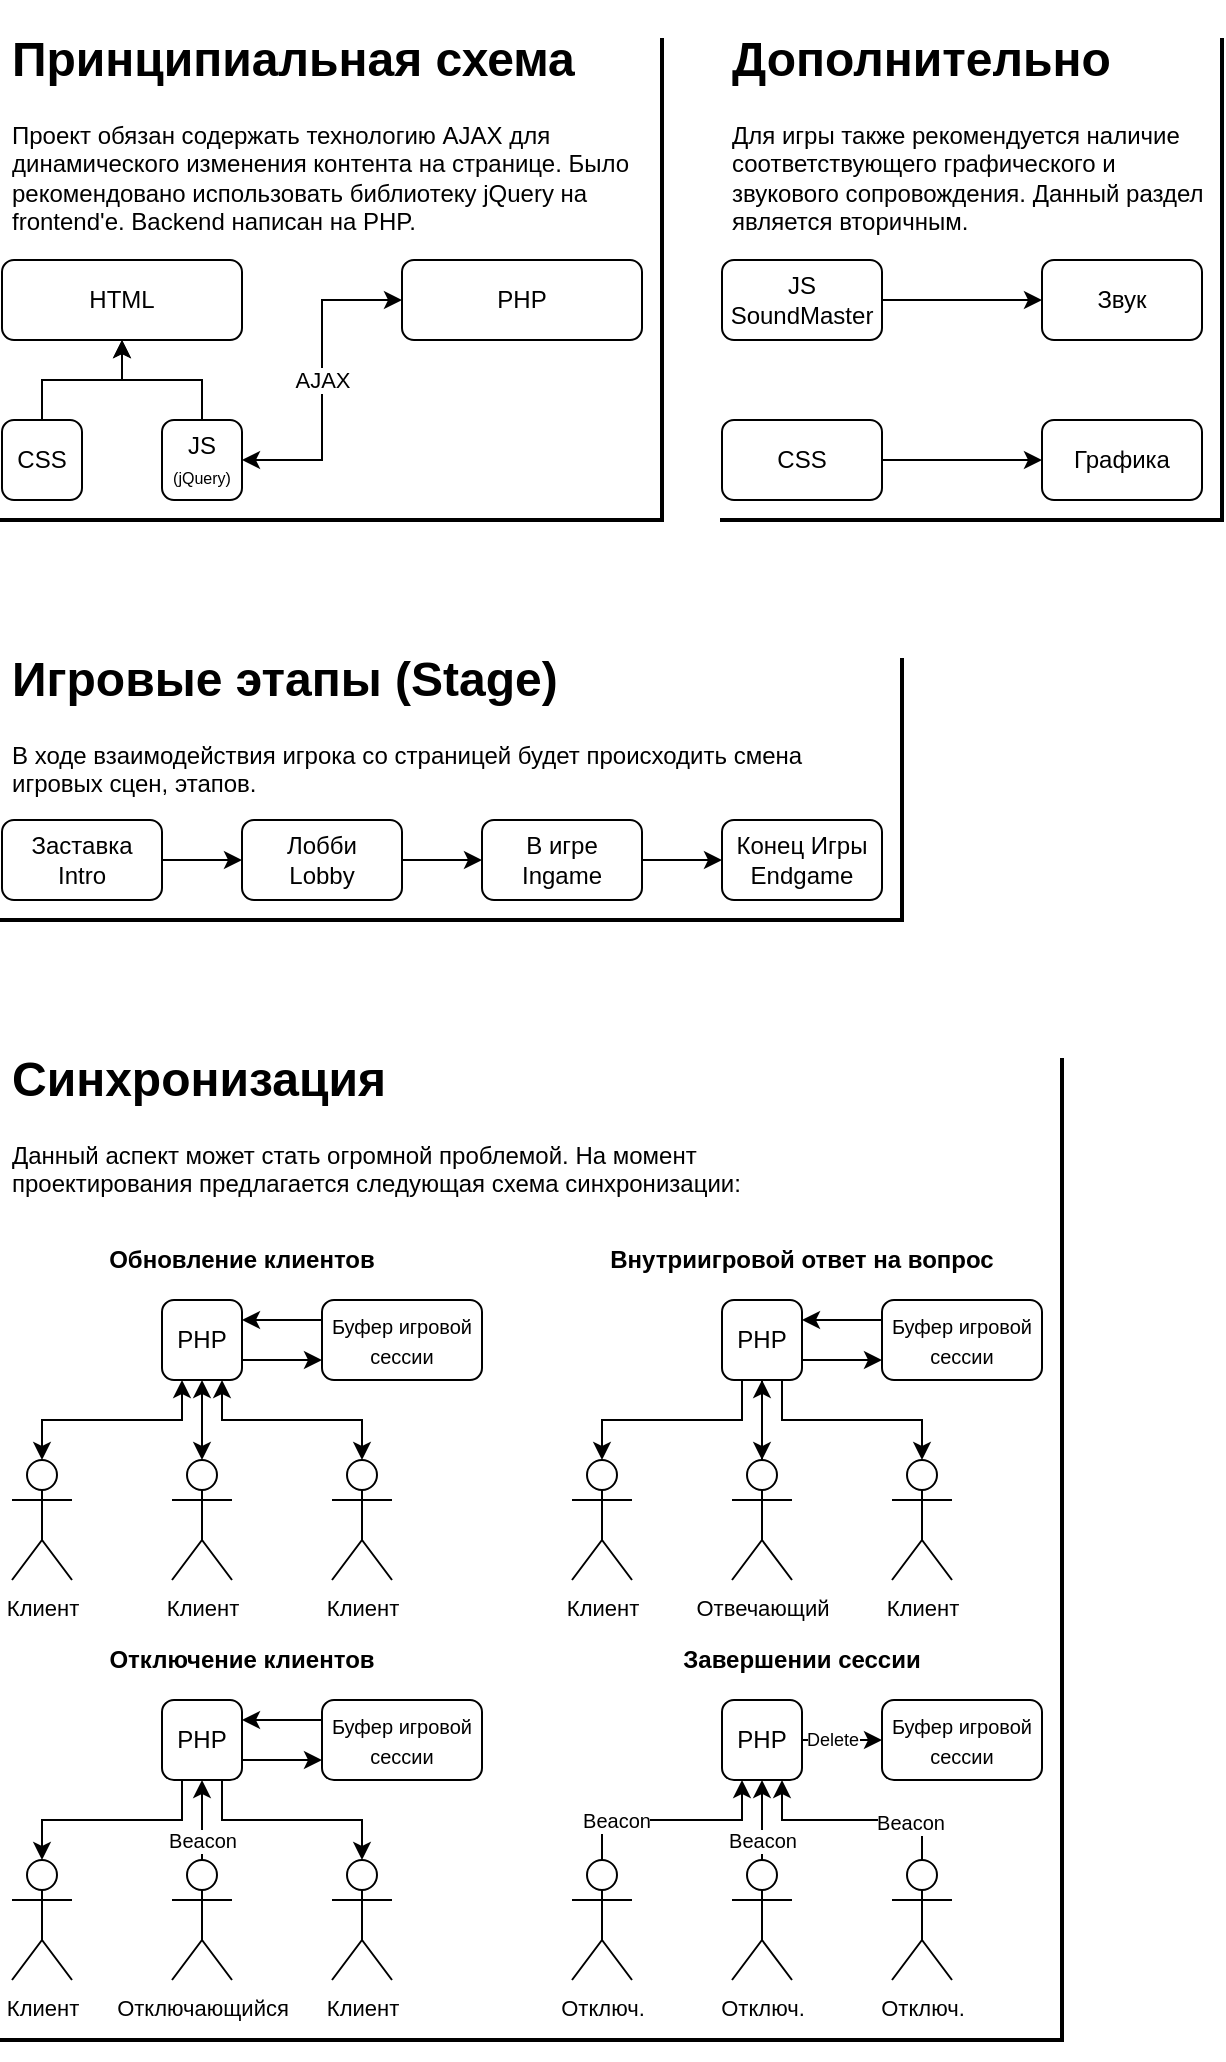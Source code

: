 <mxfile version="14.3.1" type="github">
  <diagram id="fdaFz8g7WsJd5ks0n-gx" name="Page-1">
    <mxGraphModel dx="1124" dy="789" grid="1" gridSize="10" guides="1" tooltips="1" connect="1" arrows="1" fold="1" page="1" pageScale="1" pageWidth="827" pageHeight="1169" math="0" shadow="0">
      <root>
        <mxCell id="0" />
        <mxCell id="1" parent="0" />
        <mxCell id="Tfnw866Hx88FF2iFjDKs-1" value="HTML" style="rounded=1;whiteSpace=wrap;html=1;" vertex="1" parent="1">
          <mxGeometry x="120" y="160" width="120" height="40" as="geometry" />
        </mxCell>
        <mxCell id="Tfnw866Hx88FF2iFjDKs-3" style="edgeStyle=orthogonalEdgeStyle;rounded=0;orthogonalLoop=1;jettySize=auto;html=1;exitX=0.5;exitY=0;exitDx=0;exitDy=0;entryX=0.5;entryY=1;entryDx=0;entryDy=0;" edge="1" parent="1" source="Tfnw866Hx88FF2iFjDKs-2" target="Tfnw866Hx88FF2iFjDKs-1">
          <mxGeometry relative="1" as="geometry" />
        </mxCell>
        <mxCell id="Tfnw866Hx88FF2iFjDKs-2" value="CSS" style="rounded=1;whiteSpace=wrap;html=1;" vertex="1" parent="1">
          <mxGeometry x="120" y="240" width="40" height="40" as="geometry" />
        </mxCell>
        <mxCell id="Tfnw866Hx88FF2iFjDKs-5" style="edgeStyle=orthogonalEdgeStyle;rounded=0;orthogonalLoop=1;jettySize=auto;html=1;exitX=0.5;exitY=0;exitDx=0;exitDy=0;entryX=0.5;entryY=1;entryDx=0;entryDy=0;" edge="1" parent="1" source="Tfnw866Hx88FF2iFjDKs-4" target="Tfnw866Hx88FF2iFjDKs-1">
          <mxGeometry relative="1" as="geometry" />
        </mxCell>
        <mxCell id="Tfnw866Hx88FF2iFjDKs-7" style="edgeStyle=orthogonalEdgeStyle;rounded=0;orthogonalLoop=1;jettySize=auto;html=1;exitX=1;exitY=0.5;exitDx=0;exitDy=0;entryX=0;entryY=0.5;entryDx=0;entryDy=0;startArrow=classic;startFill=1;" edge="1" parent="1" source="Tfnw866Hx88FF2iFjDKs-4" target="Tfnw866Hx88FF2iFjDKs-6">
          <mxGeometry relative="1" as="geometry" />
        </mxCell>
        <mxCell id="Tfnw866Hx88FF2iFjDKs-9" value="AJAX" style="edgeLabel;html=1;align=center;verticalAlign=middle;resizable=0;points=[];" vertex="1" connectable="0" parent="Tfnw866Hx88FF2iFjDKs-7">
          <mxGeometry x="-0.126" relative="1" as="geometry">
            <mxPoint y="-10.38" as="offset" />
          </mxGeometry>
        </mxCell>
        <mxCell id="Tfnw866Hx88FF2iFjDKs-4" value="JS&lt;br&gt;&lt;font style=&quot;font-size: 8px&quot;&gt;(jQuery)&lt;/font&gt;" style="rounded=1;whiteSpace=wrap;html=1;" vertex="1" parent="1">
          <mxGeometry x="200" y="240" width="40" height="40" as="geometry" />
        </mxCell>
        <mxCell id="Tfnw866Hx88FF2iFjDKs-6" value="PHP" style="rounded=1;whiteSpace=wrap;html=1;" vertex="1" parent="1">
          <mxGeometry x="320" y="160" width="120" height="40" as="geometry" />
        </mxCell>
        <mxCell id="Tfnw866Hx88FF2iFjDKs-10" value="&lt;h1&gt;Принципиальная схема&lt;/h1&gt;&lt;p&gt;Проект обязан содержать технологию AJAX для динамического изменения контента на странице. Было рекомендовано использовать библиотеку jQuery на frontend&#39;е. Backend написан на PHP.&amp;nbsp;&lt;/p&gt;" style="text;html=1;strokeColor=none;fillColor=none;spacing=5;spacingTop=-20;whiteSpace=wrap;overflow=hidden;rounded=0;" vertex="1" parent="1">
          <mxGeometry x="120" y="40" width="320" height="120" as="geometry" />
        </mxCell>
        <mxCell id="Tfnw866Hx88FF2iFjDKs-13" value="" style="shape=partialRectangle;whiteSpace=wrap;html=1;top=0;left=0;fillColor=none;strokeWidth=2;" vertex="1" parent="1">
          <mxGeometry x="120" y="50" width="330" height="240" as="geometry" />
        </mxCell>
        <mxCell id="Tfnw866Hx88FF2iFjDKs-14" value="&lt;h1&gt;Игровые этапы (Stage)&lt;/h1&gt;&lt;p&gt;В ходе взаимодействия игрока со страницей будет происходить смена игровых сцен, этапов.&lt;/p&gt;" style="text;html=1;strokeColor=none;fillColor=none;spacing=5;spacingTop=-20;whiteSpace=wrap;overflow=hidden;rounded=0;" vertex="1" parent="1">
          <mxGeometry x="120" y="350" width="440" height="90" as="geometry" />
        </mxCell>
        <mxCell id="Tfnw866Hx88FF2iFjDKs-17" style="edgeStyle=orthogonalEdgeStyle;rounded=0;orthogonalLoop=1;jettySize=auto;html=1;exitX=1;exitY=0.5;exitDx=0;exitDy=0;entryX=0;entryY=0.5;entryDx=0;entryDy=0;startArrow=none;startFill=0;" edge="1" parent="1" source="Tfnw866Hx88FF2iFjDKs-15" target="Tfnw866Hx88FF2iFjDKs-16">
          <mxGeometry relative="1" as="geometry" />
        </mxCell>
        <mxCell id="Tfnw866Hx88FF2iFjDKs-15" value="&lt;font style=&quot;font-size: 12px&quot;&gt;Заставка&lt;br&gt;Intro&lt;/font&gt;" style="rounded=1;whiteSpace=wrap;html=1;align=center;" vertex="1" parent="1">
          <mxGeometry x="120" y="440" width="80" height="40" as="geometry" />
        </mxCell>
        <mxCell id="Tfnw866Hx88FF2iFjDKs-21" style="edgeStyle=orthogonalEdgeStyle;rounded=0;orthogonalLoop=1;jettySize=auto;html=1;exitX=1;exitY=0.5;exitDx=0;exitDy=0;entryX=0;entryY=0.5;entryDx=0;entryDy=0;startArrow=none;startFill=0;" edge="1" parent="1" source="Tfnw866Hx88FF2iFjDKs-16" target="Tfnw866Hx88FF2iFjDKs-18">
          <mxGeometry relative="1" as="geometry" />
        </mxCell>
        <mxCell id="Tfnw866Hx88FF2iFjDKs-16" value="&lt;font style=&quot;font-size: 12px&quot;&gt;Лобби&lt;br&gt;Lobby&lt;/font&gt;" style="rounded=1;whiteSpace=wrap;html=1;align=center;" vertex="1" parent="1">
          <mxGeometry x="240" y="440" width="80" height="40" as="geometry" />
        </mxCell>
        <mxCell id="Tfnw866Hx88FF2iFjDKs-22" style="edgeStyle=orthogonalEdgeStyle;rounded=0;orthogonalLoop=1;jettySize=auto;html=1;exitX=1;exitY=0.5;exitDx=0;exitDy=0;entryX=0;entryY=0.5;entryDx=0;entryDy=0;startArrow=none;startFill=0;" edge="1" parent="1" source="Tfnw866Hx88FF2iFjDKs-18" target="Tfnw866Hx88FF2iFjDKs-20">
          <mxGeometry relative="1" as="geometry" />
        </mxCell>
        <mxCell id="Tfnw866Hx88FF2iFjDKs-18" value="&lt;span&gt;В игре&lt;br&gt;Ingame&lt;br&gt;&lt;/span&gt;" style="rounded=1;whiteSpace=wrap;html=1;align=center;" vertex="1" parent="1">
          <mxGeometry x="360" y="440" width="80" height="40" as="geometry" />
        </mxCell>
        <mxCell id="Tfnw866Hx88FF2iFjDKs-20" value="&lt;span&gt;Конец Игры&lt;br&gt;Endgame&lt;br&gt;&lt;/span&gt;" style="rounded=1;whiteSpace=wrap;html=1;align=center;" vertex="1" parent="1">
          <mxGeometry x="480" y="440" width="80" height="40" as="geometry" />
        </mxCell>
        <mxCell id="Tfnw866Hx88FF2iFjDKs-23" value="" style="shape=partialRectangle;whiteSpace=wrap;html=1;top=0;left=0;fillColor=none;strokeWidth=2;" vertex="1" parent="1">
          <mxGeometry x="120" y="360" width="450" height="130" as="geometry" />
        </mxCell>
        <mxCell id="Tfnw866Hx88FF2iFjDKs-25" value="&lt;h1&gt;Синхронизация&lt;/h1&gt;&lt;p&gt;Данный аспект может стать огромной проблемой. На момент проектирования предлагается следующая схема синхронизации:&lt;/p&gt;" style="text;html=1;strokeColor=none;fillColor=none;spacing=5;spacingTop=-20;whiteSpace=wrap;overflow=hidden;rounded=0;" vertex="1" parent="1">
          <mxGeometry x="120" y="550" width="400" height="80" as="geometry" />
        </mxCell>
        <mxCell id="Tfnw866Hx88FF2iFjDKs-62" value="" style="group" vertex="1" connectable="0" parent="1">
          <mxGeometry x="125" y="760" width="190" height="60" as="geometry" />
        </mxCell>
        <mxCell id="Tfnw866Hx88FF2iFjDKs-63" value="&lt;font style=&quot;font-size: 11px&quot;&gt;Клиент&lt;/font&gt;" style="shape=umlActor;verticalLabelPosition=bottom;verticalAlign=top;html=1;outlineConnect=0;align=center;" vertex="1" parent="Tfnw866Hx88FF2iFjDKs-62">
          <mxGeometry width="30" height="60" as="geometry" />
        </mxCell>
        <mxCell id="Tfnw866Hx88FF2iFjDKs-64" value="&lt;font style=&quot;font-size: 11px&quot;&gt;Клиент&lt;/font&gt;" style="shape=umlActor;verticalLabelPosition=bottom;verticalAlign=top;html=1;outlineConnect=0;align=center;" vertex="1" parent="Tfnw866Hx88FF2iFjDKs-62">
          <mxGeometry x="80" width="30" height="60" as="geometry" />
        </mxCell>
        <mxCell id="Tfnw866Hx88FF2iFjDKs-65" value="&lt;font style=&quot;font-size: 11px&quot;&gt;Клиент&lt;/font&gt;" style="shape=umlActor;verticalLabelPosition=bottom;verticalAlign=top;html=1;outlineConnect=0;align=center;" vertex="1" parent="Tfnw866Hx88FF2iFjDKs-62">
          <mxGeometry x="160" width="30" height="60" as="geometry" />
        </mxCell>
        <mxCell id="Tfnw866Hx88FF2iFjDKs-74" style="edgeStyle=orthogonalEdgeStyle;rounded=0;orthogonalLoop=1;jettySize=auto;html=1;exitX=0.25;exitY=1;exitDx=0;exitDy=0;entryX=0.5;entryY=0;entryDx=0;entryDy=0;entryPerimeter=0;startArrow=classic;startFill=1;" edge="1" parent="1" source="Tfnw866Hx88FF2iFjDKs-67" target="Tfnw866Hx88FF2iFjDKs-63">
          <mxGeometry relative="1" as="geometry" />
        </mxCell>
        <mxCell id="Tfnw866Hx88FF2iFjDKs-75" style="edgeStyle=orthogonalEdgeStyle;rounded=0;orthogonalLoop=1;jettySize=auto;html=1;exitX=0.5;exitY=1;exitDx=0;exitDy=0;entryX=0.5;entryY=0;entryDx=0;entryDy=0;entryPerimeter=0;startArrow=classic;startFill=1;" edge="1" parent="1" source="Tfnw866Hx88FF2iFjDKs-67" target="Tfnw866Hx88FF2iFjDKs-64">
          <mxGeometry relative="1" as="geometry" />
        </mxCell>
        <mxCell id="Tfnw866Hx88FF2iFjDKs-77" style="edgeStyle=orthogonalEdgeStyle;rounded=0;orthogonalLoop=1;jettySize=auto;html=1;exitX=0.75;exitY=1;exitDx=0;exitDy=0;entryX=0.5;entryY=0;entryDx=0;entryDy=0;entryPerimeter=0;startArrow=classic;startFill=1;" edge="1" parent="1" source="Tfnw866Hx88FF2iFjDKs-67" target="Tfnw866Hx88FF2iFjDKs-65">
          <mxGeometry relative="1" as="geometry" />
        </mxCell>
        <mxCell id="Tfnw866Hx88FF2iFjDKs-95" style="edgeStyle=orthogonalEdgeStyle;rounded=0;orthogonalLoop=1;jettySize=auto;html=1;exitX=1;exitY=0.75;exitDx=0;exitDy=0;entryX=0;entryY=0.75;entryDx=0;entryDy=0;startArrow=none;startFill=0;" edge="1" parent="1" source="Tfnw866Hx88FF2iFjDKs-67" target="Tfnw866Hx88FF2iFjDKs-71">
          <mxGeometry relative="1" as="geometry" />
        </mxCell>
        <mxCell id="Tfnw866Hx88FF2iFjDKs-67" value="PHP" style="rounded=1;whiteSpace=wrap;html=1;align=center;" vertex="1" parent="1">
          <mxGeometry x="200" y="680" width="40" height="40" as="geometry" />
        </mxCell>
        <mxCell id="Tfnw866Hx88FF2iFjDKs-96" style="edgeStyle=orthogonalEdgeStyle;rounded=0;orthogonalLoop=1;jettySize=auto;html=1;exitX=0;exitY=0.25;exitDx=0;exitDy=0;entryX=1;entryY=0.25;entryDx=0;entryDy=0;startArrow=none;startFill=0;" edge="1" parent="1" source="Tfnw866Hx88FF2iFjDKs-71" target="Tfnw866Hx88FF2iFjDKs-67">
          <mxGeometry relative="1" as="geometry" />
        </mxCell>
        <mxCell id="Tfnw866Hx88FF2iFjDKs-71" value="&lt;font style=&quot;font-size: 10px&quot;&gt;Буфер игровой сессии&lt;/font&gt;" style="rounded=1;whiteSpace=wrap;html=1;align=center;" vertex="1" parent="1">
          <mxGeometry x="280" y="680" width="80" height="40" as="geometry" />
        </mxCell>
        <mxCell id="Tfnw866Hx88FF2iFjDKs-72" value="&lt;b&gt;Обновление клиентов&lt;/b&gt;" style="text;html=1;strokeColor=none;fillColor=none;align=center;verticalAlign=middle;whiteSpace=wrap;rounded=0;" vertex="1" parent="1">
          <mxGeometry x="120" y="640" width="240" height="40" as="geometry" />
        </mxCell>
        <mxCell id="Tfnw866Hx88FF2iFjDKs-78" value="" style="group" vertex="1" connectable="0" parent="1">
          <mxGeometry x="405" y="760" width="190" height="60" as="geometry" />
        </mxCell>
        <mxCell id="Tfnw866Hx88FF2iFjDKs-79" value="&lt;font style=&quot;font-size: 11px&quot;&gt;Клиент&lt;/font&gt;" style="shape=umlActor;verticalLabelPosition=bottom;verticalAlign=top;html=1;outlineConnect=0;align=center;" vertex="1" parent="Tfnw866Hx88FF2iFjDKs-78">
          <mxGeometry width="30" height="60" as="geometry" />
        </mxCell>
        <mxCell id="Tfnw866Hx88FF2iFjDKs-80" value="&lt;span style=&quot;font-size: 11px&quot;&gt;Отвечающий&lt;/span&gt;" style="shape=umlActor;verticalLabelPosition=bottom;verticalAlign=top;html=1;outlineConnect=0;align=center;" vertex="1" parent="Tfnw866Hx88FF2iFjDKs-78">
          <mxGeometry x="80" width="30" height="60" as="geometry" />
        </mxCell>
        <mxCell id="Tfnw866Hx88FF2iFjDKs-81" value="&lt;font style=&quot;font-size: 11px&quot;&gt;Клиент&lt;/font&gt;" style="shape=umlActor;verticalLabelPosition=bottom;verticalAlign=top;html=1;outlineConnect=0;align=center;" vertex="1" parent="Tfnw866Hx88FF2iFjDKs-78">
          <mxGeometry x="160" width="30" height="60" as="geometry" />
        </mxCell>
        <mxCell id="Tfnw866Hx88FF2iFjDKs-89" style="edgeStyle=orthogonalEdgeStyle;rounded=0;orthogonalLoop=1;jettySize=auto;html=1;exitX=1;exitY=0.75;exitDx=0;exitDy=0;entryX=0;entryY=0.75;entryDx=0;entryDy=0;startArrow=none;startFill=0;" edge="1" parent="1" source="Tfnw866Hx88FF2iFjDKs-85" target="Tfnw866Hx88FF2iFjDKs-87">
          <mxGeometry relative="1" as="geometry" />
        </mxCell>
        <mxCell id="Tfnw866Hx88FF2iFjDKs-92" style="edgeStyle=orthogonalEdgeStyle;rounded=0;orthogonalLoop=1;jettySize=auto;html=1;exitX=0.25;exitY=1;exitDx=0;exitDy=0;entryX=0.5;entryY=0;entryDx=0;entryDy=0;entryPerimeter=0;startArrow=none;startFill=0;" edge="1" parent="1" source="Tfnw866Hx88FF2iFjDKs-85" target="Tfnw866Hx88FF2iFjDKs-79">
          <mxGeometry relative="1" as="geometry" />
        </mxCell>
        <mxCell id="Tfnw866Hx88FF2iFjDKs-93" style="edgeStyle=orthogonalEdgeStyle;rounded=0;orthogonalLoop=1;jettySize=auto;html=1;exitX=0.75;exitY=1;exitDx=0;exitDy=0;entryX=0.5;entryY=0;entryDx=0;entryDy=0;entryPerimeter=0;startArrow=none;startFill=0;" edge="1" parent="1" source="Tfnw866Hx88FF2iFjDKs-85" target="Tfnw866Hx88FF2iFjDKs-81">
          <mxGeometry relative="1" as="geometry" />
        </mxCell>
        <mxCell id="Tfnw866Hx88FF2iFjDKs-94" style="edgeStyle=orthogonalEdgeStyle;rounded=0;orthogonalLoop=1;jettySize=auto;html=1;exitX=0.5;exitY=1;exitDx=0;exitDy=0;entryX=0.5;entryY=0;entryDx=0;entryDy=0;entryPerimeter=0;startArrow=none;startFill=0;" edge="1" parent="1" source="Tfnw866Hx88FF2iFjDKs-85" target="Tfnw866Hx88FF2iFjDKs-80">
          <mxGeometry relative="1" as="geometry" />
        </mxCell>
        <mxCell id="Tfnw866Hx88FF2iFjDKs-85" value="PHP" style="rounded=1;whiteSpace=wrap;html=1;align=center;" vertex="1" parent="1">
          <mxGeometry x="480" y="680" width="40" height="40" as="geometry" />
        </mxCell>
        <mxCell id="Tfnw866Hx88FF2iFjDKs-90" style="edgeStyle=orthogonalEdgeStyle;rounded=0;orthogonalLoop=1;jettySize=auto;html=1;exitX=0;exitY=0.25;exitDx=0;exitDy=0;entryX=1;entryY=0.25;entryDx=0;entryDy=0;startArrow=none;startFill=0;" edge="1" parent="1" source="Tfnw866Hx88FF2iFjDKs-87" target="Tfnw866Hx88FF2iFjDKs-85">
          <mxGeometry relative="1" as="geometry" />
        </mxCell>
        <mxCell id="Tfnw866Hx88FF2iFjDKs-87" value="&lt;font style=&quot;font-size: 10px&quot;&gt;Буфер игровой сессии&lt;/font&gt;" style="rounded=1;whiteSpace=wrap;html=1;align=center;" vertex="1" parent="1">
          <mxGeometry x="560" y="680" width="80" height="40" as="geometry" />
        </mxCell>
        <mxCell id="Tfnw866Hx88FF2iFjDKs-88" value="&lt;b&gt;Внутриигровой ответ на вопрос&lt;/b&gt;" style="text;html=1;strokeColor=none;fillColor=none;align=center;verticalAlign=middle;whiteSpace=wrap;rounded=0;" vertex="1" parent="1">
          <mxGeometry x="400" y="640" width="240" height="40" as="geometry" />
        </mxCell>
        <mxCell id="Tfnw866Hx88FF2iFjDKs-91" style="edgeStyle=orthogonalEdgeStyle;rounded=0;orthogonalLoop=1;jettySize=auto;html=1;exitX=0.5;exitY=0;exitDx=0;exitDy=0;exitPerimeter=0;entryX=0.5;entryY=1;entryDx=0;entryDy=0;startArrow=none;startFill=0;" edge="1" parent="1" source="Tfnw866Hx88FF2iFjDKs-80" target="Tfnw866Hx88FF2iFjDKs-85">
          <mxGeometry relative="1" as="geometry" />
        </mxCell>
        <mxCell id="Tfnw866Hx88FF2iFjDKs-99" value="" style="group" vertex="1" connectable="0" parent="1">
          <mxGeometry x="125" y="960" width="190" height="60" as="geometry" />
        </mxCell>
        <mxCell id="Tfnw866Hx88FF2iFjDKs-100" value="&lt;font style=&quot;font-size: 11px&quot;&gt;Клиент&lt;/font&gt;" style="shape=umlActor;verticalLabelPosition=bottom;verticalAlign=top;html=1;outlineConnect=0;align=center;" vertex="1" parent="Tfnw866Hx88FF2iFjDKs-99">
          <mxGeometry width="30" height="60" as="geometry" />
        </mxCell>
        <mxCell id="Tfnw866Hx88FF2iFjDKs-101" value="&lt;span style=&quot;font-size: 11px&quot;&gt;Отключающийся&lt;/span&gt;" style="shape=umlActor;verticalLabelPosition=bottom;verticalAlign=top;html=1;outlineConnect=0;align=center;" vertex="1" parent="Tfnw866Hx88FF2iFjDKs-99">
          <mxGeometry x="80" width="30" height="60" as="geometry" />
        </mxCell>
        <mxCell id="Tfnw866Hx88FF2iFjDKs-102" value="&lt;font style=&quot;font-size: 11px&quot;&gt;Клиент&lt;/font&gt;" style="shape=umlActor;verticalLabelPosition=bottom;verticalAlign=top;html=1;outlineConnect=0;align=center;" vertex="1" parent="Tfnw866Hx88FF2iFjDKs-99">
          <mxGeometry x="160" width="30" height="60" as="geometry" />
        </mxCell>
        <mxCell id="Tfnw866Hx88FF2iFjDKs-103" style="edgeStyle=orthogonalEdgeStyle;rounded=0;orthogonalLoop=1;jettySize=auto;html=1;exitX=1;exitY=0.75;exitDx=0;exitDy=0;entryX=0;entryY=0.75;entryDx=0;entryDy=0;startArrow=none;startFill=0;" edge="1" parent="1" source="Tfnw866Hx88FF2iFjDKs-107" target="Tfnw866Hx88FF2iFjDKs-109">
          <mxGeometry relative="1" as="geometry" />
        </mxCell>
        <mxCell id="Tfnw866Hx88FF2iFjDKs-104" style="edgeStyle=orthogonalEdgeStyle;rounded=0;orthogonalLoop=1;jettySize=auto;html=1;exitX=0.25;exitY=1;exitDx=0;exitDy=0;entryX=0.5;entryY=0;entryDx=0;entryDy=0;entryPerimeter=0;startArrow=none;startFill=0;" edge="1" parent="1" source="Tfnw866Hx88FF2iFjDKs-107" target="Tfnw866Hx88FF2iFjDKs-100">
          <mxGeometry relative="1" as="geometry" />
        </mxCell>
        <mxCell id="Tfnw866Hx88FF2iFjDKs-105" style="edgeStyle=orthogonalEdgeStyle;rounded=0;orthogonalLoop=1;jettySize=auto;html=1;exitX=0.75;exitY=1;exitDx=0;exitDy=0;entryX=0.5;entryY=0;entryDx=0;entryDy=0;entryPerimeter=0;startArrow=none;startFill=0;" edge="1" parent="1" source="Tfnw866Hx88FF2iFjDKs-107" target="Tfnw866Hx88FF2iFjDKs-102">
          <mxGeometry relative="1" as="geometry" />
        </mxCell>
        <mxCell id="Tfnw866Hx88FF2iFjDKs-107" value="PHP" style="rounded=1;whiteSpace=wrap;html=1;align=center;" vertex="1" parent="1">
          <mxGeometry x="200" y="880" width="40" height="40" as="geometry" />
        </mxCell>
        <mxCell id="Tfnw866Hx88FF2iFjDKs-108" style="edgeStyle=orthogonalEdgeStyle;rounded=0;orthogonalLoop=1;jettySize=auto;html=1;exitX=0;exitY=0.25;exitDx=0;exitDy=0;entryX=1;entryY=0.25;entryDx=0;entryDy=0;startArrow=none;startFill=0;" edge="1" parent="1" source="Tfnw866Hx88FF2iFjDKs-109" target="Tfnw866Hx88FF2iFjDKs-107">
          <mxGeometry relative="1" as="geometry" />
        </mxCell>
        <mxCell id="Tfnw866Hx88FF2iFjDKs-109" value="&lt;font style=&quot;font-size: 10px&quot;&gt;Буфер игровой сессии&lt;/font&gt;" style="rounded=1;whiteSpace=wrap;html=1;align=center;" vertex="1" parent="1">
          <mxGeometry x="280" y="880" width="80" height="40" as="geometry" />
        </mxCell>
        <mxCell id="Tfnw866Hx88FF2iFjDKs-110" value="&lt;b&gt;Отключение клиентов&lt;/b&gt;" style="text;html=1;strokeColor=none;fillColor=none;align=center;verticalAlign=middle;whiteSpace=wrap;rounded=0;" vertex="1" parent="1">
          <mxGeometry x="120" y="840" width="240" height="40" as="geometry" />
        </mxCell>
        <mxCell id="Tfnw866Hx88FF2iFjDKs-113" style="edgeStyle=orthogonalEdgeStyle;rounded=0;orthogonalLoop=1;jettySize=auto;html=1;exitX=0.5;exitY=0;exitDx=0;exitDy=0;exitPerimeter=0;entryX=0.5;entryY=1;entryDx=0;entryDy=0;startArrow=none;startFill=0;" edge="1" parent="1" source="Tfnw866Hx88FF2iFjDKs-101" target="Tfnw866Hx88FF2iFjDKs-107">
          <mxGeometry relative="1" as="geometry" />
        </mxCell>
        <mxCell id="Tfnw866Hx88FF2iFjDKs-114" value="Beacon" style="edgeLabel;html=1;align=center;verticalAlign=middle;resizable=0;points=[];fontSize=10;" vertex="1" connectable="0" parent="Tfnw866Hx88FF2iFjDKs-113">
          <mxGeometry x="-0.303" relative="1" as="geometry">
            <mxPoint y="3.95" as="offset" />
          </mxGeometry>
        </mxCell>
        <mxCell id="Tfnw866Hx88FF2iFjDKs-115" value="" style="group" vertex="1" connectable="0" parent="1">
          <mxGeometry x="405" y="960" width="265" height="100" as="geometry" />
        </mxCell>
        <mxCell id="Tfnw866Hx88FF2iFjDKs-116" value="&lt;font style=&quot;font-size: 11px&quot;&gt;Отключ.&lt;/font&gt;" style="shape=umlActor;verticalLabelPosition=bottom;verticalAlign=top;html=1;outlineConnect=0;align=center;" vertex="1" parent="Tfnw866Hx88FF2iFjDKs-115">
          <mxGeometry width="30" height="60" as="geometry" />
        </mxCell>
        <mxCell id="Tfnw866Hx88FF2iFjDKs-117" value="&lt;span style=&quot;font-size: 11px&quot;&gt;Отключ.&lt;/span&gt;" style="shape=umlActor;verticalLabelPosition=bottom;verticalAlign=top;html=1;outlineConnect=0;align=center;" vertex="1" parent="Tfnw866Hx88FF2iFjDKs-115">
          <mxGeometry x="80" width="30" height="60" as="geometry" />
        </mxCell>
        <mxCell id="Tfnw866Hx88FF2iFjDKs-118" value="&lt;font style=&quot;font-size: 11px&quot;&gt;Отключ.&lt;/font&gt;" style="shape=umlActor;verticalLabelPosition=bottom;verticalAlign=top;html=1;outlineConnect=0;align=center;" vertex="1" parent="Tfnw866Hx88FF2iFjDKs-115">
          <mxGeometry x="160" width="30" height="60" as="geometry" />
        </mxCell>
        <mxCell id="Tfnw866Hx88FF2iFjDKs-134" style="edgeStyle=orthogonalEdgeStyle;rounded=0;orthogonalLoop=1;jettySize=auto;html=1;exitX=1;exitY=0.5;exitDx=0;exitDy=0;entryX=0;entryY=0.5;entryDx=0;entryDy=0;startArrow=none;startFill=0;fontSize=10;" edge="1" parent="1" source="Tfnw866Hx88FF2iFjDKs-123" target="Tfnw866Hx88FF2iFjDKs-125">
          <mxGeometry relative="1" as="geometry" />
        </mxCell>
        <mxCell id="Tfnw866Hx88FF2iFjDKs-135" value="&lt;font style=&quot;font-size: 9px&quot;&gt;Delete&lt;/font&gt;" style="edgeLabel;html=1;align=center;verticalAlign=middle;resizable=0;points=[];fontSize=10;" vertex="1" connectable="0" parent="Tfnw866Hx88FF2iFjDKs-134">
          <mxGeometry x="-0.267" y="1" relative="1" as="geometry">
            <mxPoint as="offset" />
          </mxGeometry>
        </mxCell>
        <mxCell id="Tfnw866Hx88FF2iFjDKs-123" value="PHP" style="rounded=1;whiteSpace=wrap;html=1;align=center;" vertex="1" parent="1">
          <mxGeometry x="480" y="880" width="40" height="40" as="geometry" />
        </mxCell>
        <mxCell id="Tfnw866Hx88FF2iFjDKs-125" value="&lt;font style=&quot;font-size: 10px&quot;&gt;Буфер игровой сессии&lt;/font&gt;" style="rounded=1;whiteSpace=wrap;html=1;align=center;" vertex="1" parent="1">
          <mxGeometry x="560" y="880" width="80" height="40" as="geometry" />
        </mxCell>
        <mxCell id="Tfnw866Hx88FF2iFjDKs-126" value="&lt;b&gt;Завершении сессии&lt;/b&gt;" style="text;html=1;strokeColor=none;fillColor=none;align=center;verticalAlign=middle;whiteSpace=wrap;rounded=0;" vertex="1" parent="1">
          <mxGeometry x="400" y="840" width="240" height="40" as="geometry" />
        </mxCell>
        <mxCell id="Tfnw866Hx88FF2iFjDKs-128" style="edgeStyle=orthogonalEdgeStyle;rounded=0;orthogonalLoop=1;jettySize=auto;html=1;exitX=0.5;exitY=0;exitDx=0;exitDy=0;exitPerimeter=0;entryX=0.25;entryY=1;entryDx=0;entryDy=0;startArrow=none;startFill=0;fontSize=10;" edge="1" parent="1" source="Tfnw866Hx88FF2iFjDKs-116" target="Tfnw866Hx88FF2iFjDKs-123">
          <mxGeometry relative="1" as="geometry" />
        </mxCell>
        <mxCell id="Tfnw866Hx88FF2iFjDKs-131" value="Beacon" style="edgeLabel;html=1;align=center;verticalAlign=middle;resizable=0;points=[];fontSize=10;" vertex="1" connectable="0" parent="Tfnw866Hx88FF2iFjDKs-128">
          <mxGeometry x="-0.513" relative="1" as="geometry">
            <mxPoint as="offset" />
          </mxGeometry>
        </mxCell>
        <mxCell id="Tfnw866Hx88FF2iFjDKs-129" style="edgeStyle=orthogonalEdgeStyle;rounded=0;orthogonalLoop=1;jettySize=auto;html=1;exitX=0.5;exitY=0;exitDx=0;exitDy=0;exitPerimeter=0;entryX=0.5;entryY=1;entryDx=0;entryDy=0;startArrow=none;startFill=0;fontSize=10;" edge="1" parent="1" source="Tfnw866Hx88FF2iFjDKs-117" target="Tfnw866Hx88FF2iFjDKs-123">
          <mxGeometry relative="1" as="geometry" />
        </mxCell>
        <mxCell id="Tfnw866Hx88FF2iFjDKs-133" value="Beacon" style="edgeLabel;html=1;align=center;verticalAlign=middle;resizable=0;points=[];fontSize=10;" vertex="1" connectable="0" parent="Tfnw866Hx88FF2iFjDKs-129">
          <mxGeometry x="-0.301" y="-1" relative="1" as="geometry">
            <mxPoint x="-1" y="3.98" as="offset" />
          </mxGeometry>
        </mxCell>
        <mxCell id="Tfnw866Hx88FF2iFjDKs-130" style="edgeStyle=orthogonalEdgeStyle;rounded=0;orthogonalLoop=1;jettySize=auto;html=1;exitX=0.5;exitY=0;exitDx=0;exitDy=0;exitPerimeter=0;entryX=0.75;entryY=1;entryDx=0;entryDy=0;startArrow=none;startFill=0;fontSize=10;" edge="1" parent="1" source="Tfnw866Hx88FF2iFjDKs-118" target="Tfnw866Hx88FF2iFjDKs-123">
          <mxGeometry relative="1" as="geometry" />
        </mxCell>
        <mxCell id="Tfnw866Hx88FF2iFjDKs-132" value="Beacon" style="edgeLabel;html=1;align=center;verticalAlign=middle;resizable=0;points=[];fontSize=10;" vertex="1" connectable="0" parent="Tfnw866Hx88FF2iFjDKs-130">
          <mxGeometry x="-0.527" y="1" relative="1" as="geometry">
            <mxPoint as="offset" />
          </mxGeometry>
        </mxCell>
        <mxCell id="Tfnw866Hx88FF2iFjDKs-136" value="" style="shape=partialRectangle;whiteSpace=wrap;html=1;top=0;left=0;fillColor=none;rounded=0;strokeColor=#000000;strokeWidth=2;align=center;" vertex="1" parent="1">
          <mxGeometry x="120" y="560" width="530" height="490" as="geometry" />
        </mxCell>
        <mxCell id="Tfnw866Hx88FF2iFjDKs-137" value="&lt;h1 style=&quot;font-size: 24px&quot;&gt;&lt;font style=&quot;font-size: 24px&quot;&gt;Дополнительно&lt;/font&gt;&lt;/h1&gt;&lt;p&gt;&lt;font style=&quot;font-size: 12px&quot;&gt;Для игры также рекомендуется наличие соответствующего графического и звукового сопровождения. Данный раздел является вторичным.&lt;/font&gt;&lt;/p&gt;" style="text;html=1;strokeColor=none;fillColor=none;spacing=5;spacingTop=-20;whiteSpace=wrap;overflow=hidden;rounded=0;fontSize=10;align=left;" vertex="1" parent="1">
          <mxGeometry x="480" y="40" width="250" height="120" as="geometry" />
        </mxCell>
        <mxCell id="Tfnw866Hx88FF2iFjDKs-139" value="&lt;font style=&quot;font-size: 12px;&quot;&gt;Звук&lt;br style=&quot;font-size: 12px;&quot;&gt;&lt;/font&gt;" style="rounded=1;whiteSpace=wrap;html=1;strokeColor=#000000;strokeWidth=1;fillColor=none;fontSize=12;align=center;" vertex="1" parent="1">
          <mxGeometry x="640" y="160" width="80" height="40" as="geometry" />
        </mxCell>
        <mxCell id="Tfnw866Hx88FF2iFjDKs-140" value="&lt;font style=&quot;font-size: 12px;&quot;&gt;Графика&lt;/font&gt;" style="rounded=1;whiteSpace=wrap;html=1;strokeColor=#000000;strokeWidth=1;fillColor=none;fontSize=12;align=center;" vertex="1" parent="1">
          <mxGeometry x="640" y="240" width="80" height="40" as="geometry" />
        </mxCell>
        <mxCell id="Tfnw866Hx88FF2iFjDKs-142" style="edgeStyle=orthogonalEdgeStyle;rounded=0;orthogonalLoop=1;jettySize=auto;html=1;exitX=1;exitY=0.5;exitDx=0;exitDy=0;entryX=0;entryY=0.5;entryDx=0;entryDy=0;startArrow=none;startFill=0;fontSize=12;strokeWidth=1;" edge="1" parent="1" source="Tfnw866Hx88FF2iFjDKs-141" target="Tfnw866Hx88FF2iFjDKs-139">
          <mxGeometry relative="1" as="geometry" />
        </mxCell>
        <mxCell id="Tfnw866Hx88FF2iFjDKs-141" value="JS&lt;br&gt;SoundMaster" style="rounded=1;whiteSpace=wrap;html=1;strokeColor=#000000;strokeWidth=1;fillColor=none;fontSize=12;align=center;" vertex="1" parent="1">
          <mxGeometry x="480" y="160" width="80" height="40" as="geometry" />
        </mxCell>
        <mxCell id="Tfnw866Hx88FF2iFjDKs-144" style="edgeStyle=orthogonalEdgeStyle;rounded=0;orthogonalLoop=1;jettySize=auto;html=1;exitX=1;exitY=0.5;exitDx=0;exitDy=0;entryX=0;entryY=0.5;entryDx=0;entryDy=0;startArrow=none;startFill=0;fontSize=12;strokeWidth=1;" edge="1" parent="1" source="Tfnw866Hx88FF2iFjDKs-143" target="Tfnw866Hx88FF2iFjDKs-140">
          <mxGeometry relative="1" as="geometry" />
        </mxCell>
        <mxCell id="Tfnw866Hx88FF2iFjDKs-143" value="CSS" style="rounded=1;whiteSpace=wrap;html=1;strokeColor=#000000;strokeWidth=1;fillColor=none;fontSize=12;align=center;" vertex="1" parent="1">
          <mxGeometry x="480" y="240" width="80" height="40" as="geometry" />
        </mxCell>
        <mxCell id="Tfnw866Hx88FF2iFjDKs-148" value="" style="shape=partialRectangle;whiteSpace=wrap;html=1;top=0;left=0;fillColor=none;rounded=0;strokeColor=#000000;strokeWidth=2;fontSize=12;align=center;" vertex="1" parent="1">
          <mxGeometry x="480" y="50" width="250" height="240" as="geometry" />
        </mxCell>
      </root>
    </mxGraphModel>
  </diagram>
</mxfile>
